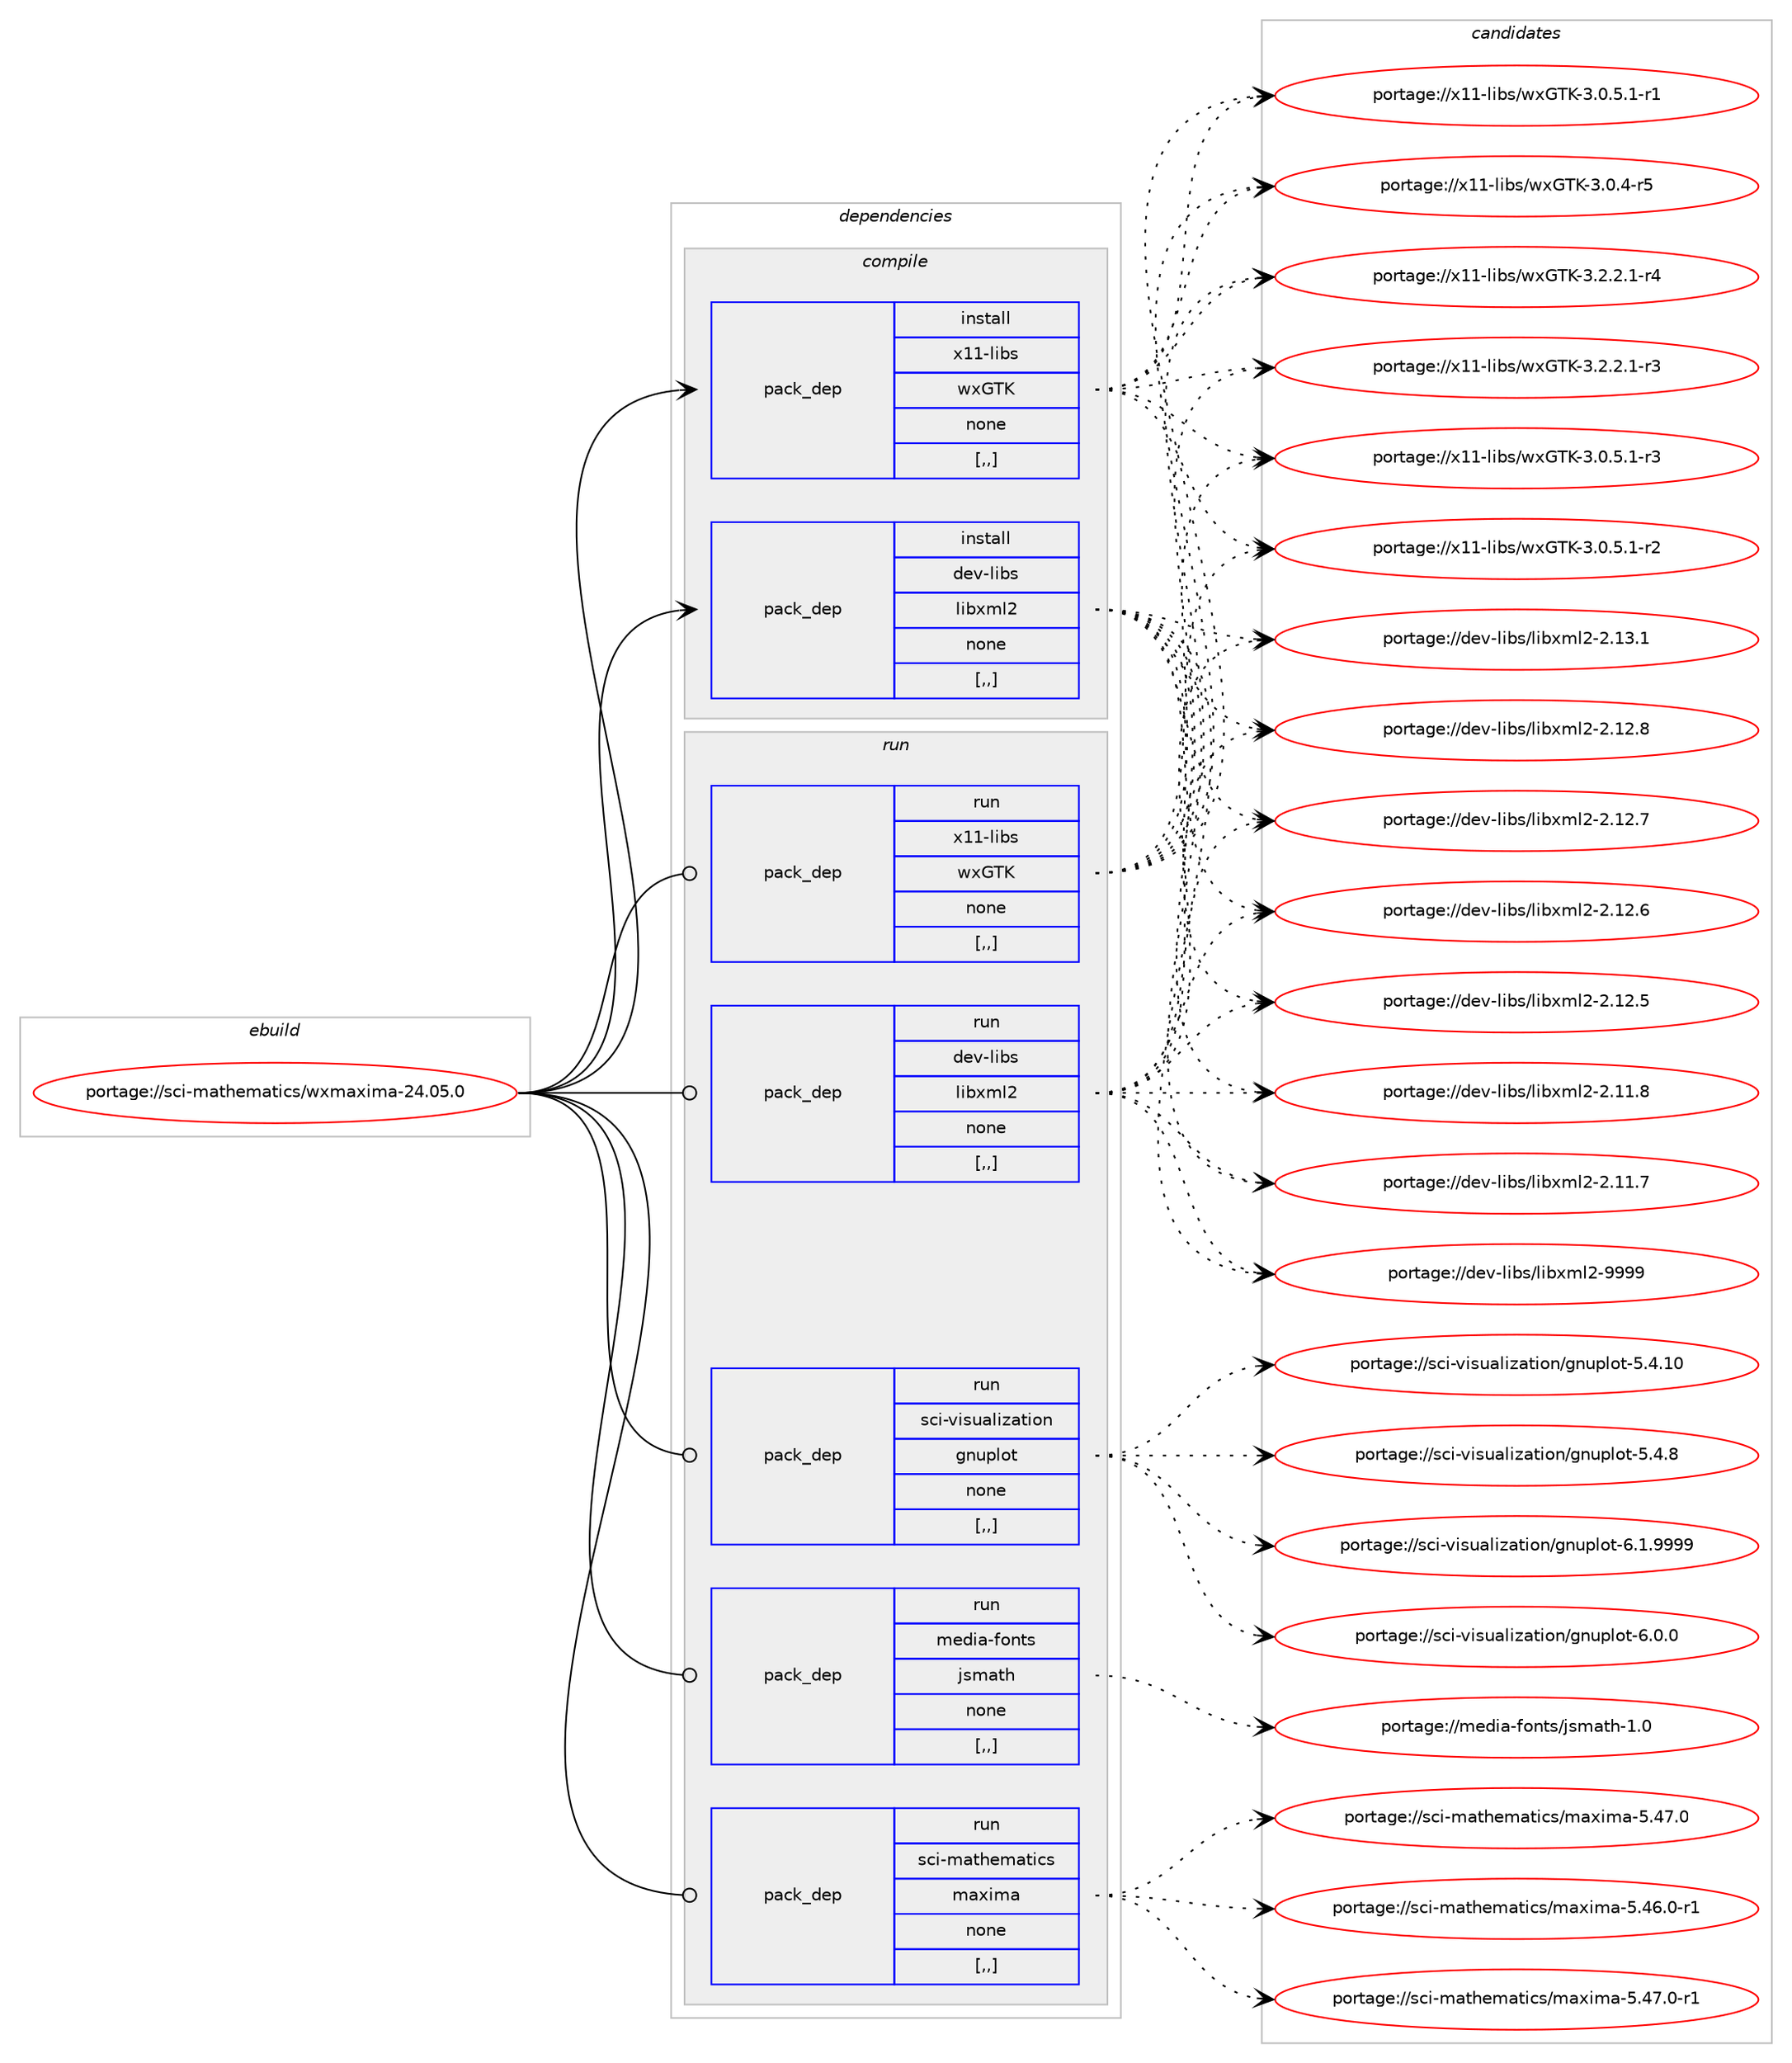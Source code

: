 digraph prolog {

# *************
# Graph options
# *************

newrank=true;
concentrate=true;
compound=true;
graph [rankdir=LR,fontname=Helvetica,fontsize=10,ranksep=1.5];#, ranksep=2.5, nodesep=0.2];
edge  [arrowhead=vee];
node  [fontname=Helvetica,fontsize=10];

# **********
# The ebuild
# **********

subgraph cluster_leftcol {
color=gray;
label=<<i>ebuild</i>>;
id [label="portage://sci-mathematics/wxmaxima-24.05.0", color=red, width=4, href="../sci-mathematics/wxmaxima-24.05.0.svg"];
}

# ****************
# The dependencies
# ****************

subgraph cluster_midcol {
color=gray;
label=<<i>dependencies</i>>;
subgraph cluster_compile {
fillcolor="#eeeeee";
style=filled;
label=<<i>compile</i>>;
subgraph pack298623 {
dependency410418 [label=<<TABLE BORDER="0" CELLBORDER="1" CELLSPACING="0" CELLPADDING="4" WIDTH="220"><TR><TD ROWSPAN="6" CELLPADDING="30">pack_dep</TD></TR><TR><TD WIDTH="110">install</TD></TR><TR><TD>dev-libs</TD></TR><TR><TD>libxml2</TD></TR><TR><TD>none</TD></TR><TR><TD>[,,]</TD></TR></TABLE>>, shape=none, color=blue];
}
id:e -> dependency410418:w [weight=20,style="solid",arrowhead="vee"];
subgraph pack298624 {
dependency410419 [label=<<TABLE BORDER="0" CELLBORDER="1" CELLSPACING="0" CELLPADDING="4" WIDTH="220"><TR><TD ROWSPAN="6" CELLPADDING="30">pack_dep</TD></TR><TR><TD WIDTH="110">install</TD></TR><TR><TD>x11-libs</TD></TR><TR><TD>wxGTK</TD></TR><TR><TD>none</TD></TR><TR><TD>[,,]</TD></TR></TABLE>>, shape=none, color=blue];
}
id:e -> dependency410419:w [weight=20,style="solid",arrowhead="vee"];
}
subgraph cluster_compileandrun {
fillcolor="#eeeeee";
style=filled;
label=<<i>compile and run</i>>;
}
subgraph cluster_run {
fillcolor="#eeeeee";
style=filled;
label=<<i>run</i>>;
subgraph pack298625 {
dependency410420 [label=<<TABLE BORDER="0" CELLBORDER="1" CELLSPACING="0" CELLPADDING="4" WIDTH="220"><TR><TD ROWSPAN="6" CELLPADDING="30">pack_dep</TD></TR><TR><TD WIDTH="110">run</TD></TR><TR><TD>dev-libs</TD></TR><TR><TD>libxml2</TD></TR><TR><TD>none</TD></TR><TR><TD>[,,]</TD></TR></TABLE>>, shape=none, color=blue];
}
id:e -> dependency410420:w [weight=20,style="solid",arrowhead="odot"];
subgraph pack298626 {
dependency410421 [label=<<TABLE BORDER="0" CELLBORDER="1" CELLSPACING="0" CELLPADDING="4" WIDTH="220"><TR><TD ROWSPAN="6" CELLPADDING="30">pack_dep</TD></TR><TR><TD WIDTH="110">run</TD></TR><TR><TD>media-fonts</TD></TR><TR><TD>jsmath</TD></TR><TR><TD>none</TD></TR><TR><TD>[,,]</TD></TR></TABLE>>, shape=none, color=blue];
}
id:e -> dependency410421:w [weight=20,style="solid",arrowhead="odot"];
subgraph pack298627 {
dependency410422 [label=<<TABLE BORDER="0" CELLBORDER="1" CELLSPACING="0" CELLPADDING="4" WIDTH="220"><TR><TD ROWSPAN="6" CELLPADDING="30">pack_dep</TD></TR><TR><TD WIDTH="110">run</TD></TR><TR><TD>sci-mathematics</TD></TR><TR><TD>maxima</TD></TR><TR><TD>none</TD></TR><TR><TD>[,,]</TD></TR></TABLE>>, shape=none, color=blue];
}
id:e -> dependency410422:w [weight=20,style="solid",arrowhead="odot"];
subgraph pack298628 {
dependency410423 [label=<<TABLE BORDER="0" CELLBORDER="1" CELLSPACING="0" CELLPADDING="4" WIDTH="220"><TR><TD ROWSPAN="6" CELLPADDING="30">pack_dep</TD></TR><TR><TD WIDTH="110">run</TD></TR><TR><TD>sci-visualization</TD></TR><TR><TD>gnuplot</TD></TR><TR><TD>none</TD></TR><TR><TD>[,,]</TD></TR></TABLE>>, shape=none, color=blue];
}
id:e -> dependency410423:w [weight=20,style="solid",arrowhead="odot"];
subgraph pack298629 {
dependency410424 [label=<<TABLE BORDER="0" CELLBORDER="1" CELLSPACING="0" CELLPADDING="4" WIDTH="220"><TR><TD ROWSPAN="6" CELLPADDING="30">pack_dep</TD></TR><TR><TD WIDTH="110">run</TD></TR><TR><TD>x11-libs</TD></TR><TR><TD>wxGTK</TD></TR><TR><TD>none</TD></TR><TR><TD>[,,]</TD></TR></TABLE>>, shape=none, color=blue];
}
id:e -> dependency410424:w [weight=20,style="solid",arrowhead="odot"];
}
}

# **************
# The candidates
# **************

subgraph cluster_choices {
rank=same;
color=gray;
label=<<i>candidates</i>>;

subgraph choice298623 {
color=black;
nodesep=1;
choice10010111845108105981154710810598120109108504557575757 [label="portage://dev-libs/libxml2-9999", color=red, width=4,href="../dev-libs/libxml2-9999.svg"];
choice100101118451081059811547108105981201091085045504649514649 [label="portage://dev-libs/libxml2-2.13.1", color=red, width=4,href="../dev-libs/libxml2-2.13.1.svg"];
choice100101118451081059811547108105981201091085045504649504656 [label="portage://dev-libs/libxml2-2.12.8", color=red, width=4,href="../dev-libs/libxml2-2.12.8.svg"];
choice100101118451081059811547108105981201091085045504649504655 [label="portage://dev-libs/libxml2-2.12.7", color=red, width=4,href="../dev-libs/libxml2-2.12.7.svg"];
choice100101118451081059811547108105981201091085045504649504654 [label="portage://dev-libs/libxml2-2.12.6", color=red, width=4,href="../dev-libs/libxml2-2.12.6.svg"];
choice100101118451081059811547108105981201091085045504649504653 [label="portage://dev-libs/libxml2-2.12.5", color=red, width=4,href="../dev-libs/libxml2-2.12.5.svg"];
choice100101118451081059811547108105981201091085045504649494656 [label="portage://dev-libs/libxml2-2.11.8", color=red, width=4,href="../dev-libs/libxml2-2.11.8.svg"];
choice100101118451081059811547108105981201091085045504649494655 [label="portage://dev-libs/libxml2-2.11.7", color=red, width=4,href="../dev-libs/libxml2-2.11.7.svg"];
dependency410418:e -> choice10010111845108105981154710810598120109108504557575757:w [style=dotted,weight="100"];
dependency410418:e -> choice100101118451081059811547108105981201091085045504649514649:w [style=dotted,weight="100"];
dependency410418:e -> choice100101118451081059811547108105981201091085045504649504656:w [style=dotted,weight="100"];
dependency410418:e -> choice100101118451081059811547108105981201091085045504649504655:w [style=dotted,weight="100"];
dependency410418:e -> choice100101118451081059811547108105981201091085045504649504654:w [style=dotted,weight="100"];
dependency410418:e -> choice100101118451081059811547108105981201091085045504649504653:w [style=dotted,weight="100"];
dependency410418:e -> choice100101118451081059811547108105981201091085045504649494656:w [style=dotted,weight="100"];
dependency410418:e -> choice100101118451081059811547108105981201091085045504649494655:w [style=dotted,weight="100"];
}
subgraph choice298624 {
color=black;
nodesep=1;
choice120494945108105981154711912071847545514650465046494511452 [label="portage://x11-libs/wxGTK-3.2.2.1-r4", color=red, width=4,href="../x11-libs/wxGTK-3.2.2.1-r4.svg"];
choice120494945108105981154711912071847545514650465046494511451 [label="portage://x11-libs/wxGTK-3.2.2.1-r3", color=red, width=4,href="../x11-libs/wxGTK-3.2.2.1-r3.svg"];
choice120494945108105981154711912071847545514648465346494511451 [label="portage://x11-libs/wxGTK-3.0.5.1-r3", color=red, width=4,href="../x11-libs/wxGTK-3.0.5.1-r3.svg"];
choice120494945108105981154711912071847545514648465346494511450 [label="portage://x11-libs/wxGTK-3.0.5.1-r2", color=red, width=4,href="../x11-libs/wxGTK-3.0.5.1-r2.svg"];
choice120494945108105981154711912071847545514648465346494511449 [label="portage://x11-libs/wxGTK-3.0.5.1-r1", color=red, width=4,href="../x11-libs/wxGTK-3.0.5.1-r1.svg"];
choice12049494510810598115471191207184754551464846524511453 [label="portage://x11-libs/wxGTK-3.0.4-r5", color=red, width=4,href="../x11-libs/wxGTK-3.0.4-r5.svg"];
dependency410419:e -> choice120494945108105981154711912071847545514650465046494511452:w [style=dotted,weight="100"];
dependency410419:e -> choice120494945108105981154711912071847545514650465046494511451:w [style=dotted,weight="100"];
dependency410419:e -> choice120494945108105981154711912071847545514648465346494511451:w [style=dotted,weight="100"];
dependency410419:e -> choice120494945108105981154711912071847545514648465346494511450:w [style=dotted,weight="100"];
dependency410419:e -> choice120494945108105981154711912071847545514648465346494511449:w [style=dotted,weight="100"];
dependency410419:e -> choice12049494510810598115471191207184754551464846524511453:w [style=dotted,weight="100"];
}
subgraph choice298625 {
color=black;
nodesep=1;
choice10010111845108105981154710810598120109108504557575757 [label="portage://dev-libs/libxml2-9999", color=red, width=4,href="../dev-libs/libxml2-9999.svg"];
choice100101118451081059811547108105981201091085045504649514649 [label="portage://dev-libs/libxml2-2.13.1", color=red, width=4,href="../dev-libs/libxml2-2.13.1.svg"];
choice100101118451081059811547108105981201091085045504649504656 [label="portage://dev-libs/libxml2-2.12.8", color=red, width=4,href="../dev-libs/libxml2-2.12.8.svg"];
choice100101118451081059811547108105981201091085045504649504655 [label="portage://dev-libs/libxml2-2.12.7", color=red, width=4,href="../dev-libs/libxml2-2.12.7.svg"];
choice100101118451081059811547108105981201091085045504649504654 [label="portage://dev-libs/libxml2-2.12.6", color=red, width=4,href="../dev-libs/libxml2-2.12.6.svg"];
choice100101118451081059811547108105981201091085045504649504653 [label="portage://dev-libs/libxml2-2.12.5", color=red, width=4,href="../dev-libs/libxml2-2.12.5.svg"];
choice100101118451081059811547108105981201091085045504649494656 [label="portage://dev-libs/libxml2-2.11.8", color=red, width=4,href="../dev-libs/libxml2-2.11.8.svg"];
choice100101118451081059811547108105981201091085045504649494655 [label="portage://dev-libs/libxml2-2.11.7", color=red, width=4,href="../dev-libs/libxml2-2.11.7.svg"];
dependency410420:e -> choice10010111845108105981154710810598120109108504557575757:w [style=dotted,weight="100"];
dependency410420:e -> choice100101118451081059811547108105981201091085045504649514649:w [style=dotted,weight="100"];
dependency410420:e -> choice100101118451081059811547108105981201091085045504649504656:w [style=dotted,weight="100"];
dependency410420:e -> choice100101118451081059811547108105981201091085045504649504655:w [style=dotted,weight="100"];
dependency410420:e -> choice100101118451081059811547108105981201091085045504649504654:w [style=dotted,weight="100"];
dependency410420:e -> choice100101118451081059811547108105981201091085045504649504653:w [style=dotted,weight="100"];
dependency410420:e -> choice100101118451081059811547108105981201091085045504649494656:w [style=dotted,weight="100"];
dependency410420:e -> choice100101118451081059811547108105981201091085045504649494655:w [style=dotted,weight="100"];
}
subgraph choice298626 {
color=black;
nodesep=1;
choice1091011001059745102111110116115471061151099711610445494648 [label="portage://media-fonts/jsmath-1.0", color=red, width=4,href="../media-fonts/jsmath-1.0.svg"];
dependency410421:e -> choice1091011001059745102111110116115471061151099711610445494648:w [style=dotted,weight="100"];
}
subgraph choice298627 {
color=black;
nodesep=1;
choice1159910545109971161041011099711610599115471099712010510997455346525546484511449 [label="portage://sci-mathematics/maxima-5.47.0-r1", color=red, width=4,href="../sci-mathematics/maxima-5.47.0-r1.svg"];
choice115991054510997116104101109971161059911547109971201051099745534652554648 [label="portage://sci-mathematics/maxima-5.47.0", color=red, width=4,href="../sci-mathematics/maxima-5.47.0.svg"];
choice1159910545109971161041011099711610599115471099712010510997455346525446484511449 [label="portage://sci-mathematics/maxima-5.46.0-r1", color=red, width=4,href="../sci-mathematics/maxima-5.46.0-r1.svg"];
dependency410422:e -> choice1159910545109971161041011099711610599115471099712010510997455346525546484511449:w [style=dotted,weight="100"];
dependency410422:e -> choice115991054510997116104101109971161059911547109971201051099745534652554648:w [style=dotted,weight="100"];
dependency410422:e -> choice1159910545109971161041011099711610599115471099712010510997455346525446484511449:w [style=dotted,weight="100"];
}
subgraph choice298628 {
color=black;
nodesep=1;
choice1159910545118105115117971081051229711610511111047103110117112108111116455446494657575757 [label="portage://sci-visualization/gnuplot-6.1.9999", color=red, width=4,href="../sci-visualization/gnuplot-6.1.9999.svg"];
choice1159910545118105115117971081051229711610511111047103110117112108111116455446484648 [label="portage://sci-visualization/gnuplot-6.0.0", color=red, width=4,href="../sci-visualization/gnuplot-6.0.0.svg"];
choice115991054511810511511797108105122971161051111104710311011711210811111645534652464948 [label="portage://sci-visualization/gnuplot-5.4.10", color=red, width=4,href="../sci-visualization/gnuplot-5.4.10.svg"];
choice1159910545118105115117971081051229711610511111047103110117112108111116455346524656 [label="portage://sci-visualization/gnuplot-5.4.8", color=red, width=4,href="../sci-visualization/gnuplot-5.4.8.svg"];
dependency410423:e -> choice1159910545118105115117971081051229711610511111047103110117112108111116455446494657575757:w [style=dotted,weight="100"];
dependency410423:e -> choice1159910545118105115117971081051229711610511111047103110117112108111116455446484648:w [style=dotted,weight="100"];
dependency410423:e -> choice115991054511810511511797108105122971161051111104710311011711210811111645534652464948:w [style=dotted,weight="100"];
dependency410423:e -> choice1159910545118105115117971081051229711610511111047103110117112108111116455346524656:w [style=dotted,weight="100"];
}
subgraph choice298629 {
color=black;
nodesep=1;
choice120494945108105981154711912071847545514650465046494511452 [label="portage://x11-libs/wxGTK-3.2.2.1-r4", color=red, width=4,href="../x11-libs/wxGTK-3.2.2.1-r4.svg"];
choice120494945108105981154711912071847545514650465046494511451 [label="portage://x11-libs/wxGTK-3.2.2.1-r3", color=red, width=4,href="../x11-libs/wxGTK-3.2.2.1-r3.svg"];
choice120494945108105981154711912071847545514648465346494511451 [label="portage://x11-libs/wxGTK-3.0.5.1-r3", color=red, width=4,href="../x11-libs/wxGTK-3.0.5.1-r3.svg"];
choice120494945108105981154711912071847545514648465346494511450 [label="portage://x11-libs/wxGTK-3.0.5.1-r2", color=red, width=4,href="../x11-libs/wxGTK-3.0.5.1-r2.svg"];
choice120494945108105981154711912071847545514648465346494511449 [label="portage://x11-libs/wxGTK-3.0.5.1-r1", color=red, width=4,href="../x11-libs/wxGTK-3.0.5.1-r1.svg"];
choice12049494510810598115471191207184754551464846524511453 [label="portage://x11-libs/wxGTK-3.0.4-r5", color=red, width=4,href="../x11-libs/wxGTK-3.0.4-r5.svg"];
dependency410424:e -> choice120494945108105981154711912071847545514650465046494511452:w [style=dotted,weight="100"];
dependency410424:e -> choice120494945108105981154711912071847545514650465046494511451:w [style=dotted,weight="100"];
dependency410424:e -> choice120494945108105981154711912071847545514648465346494511451:w [style=dotted,weight="100"];
dependency410424:e -> choice120494945108105981154711912071847545514648465346494511450:w [style=dotted,weight="100"];
dependency410424:e -> choice120494945108105981154711912071847545514648465346494511449:w [style=dotted,weight="100"];
dependency410424:e -> choice12049494510810598115471191207184754551464846524511453:w [style=dotted,weight="100"];
}
}

}
